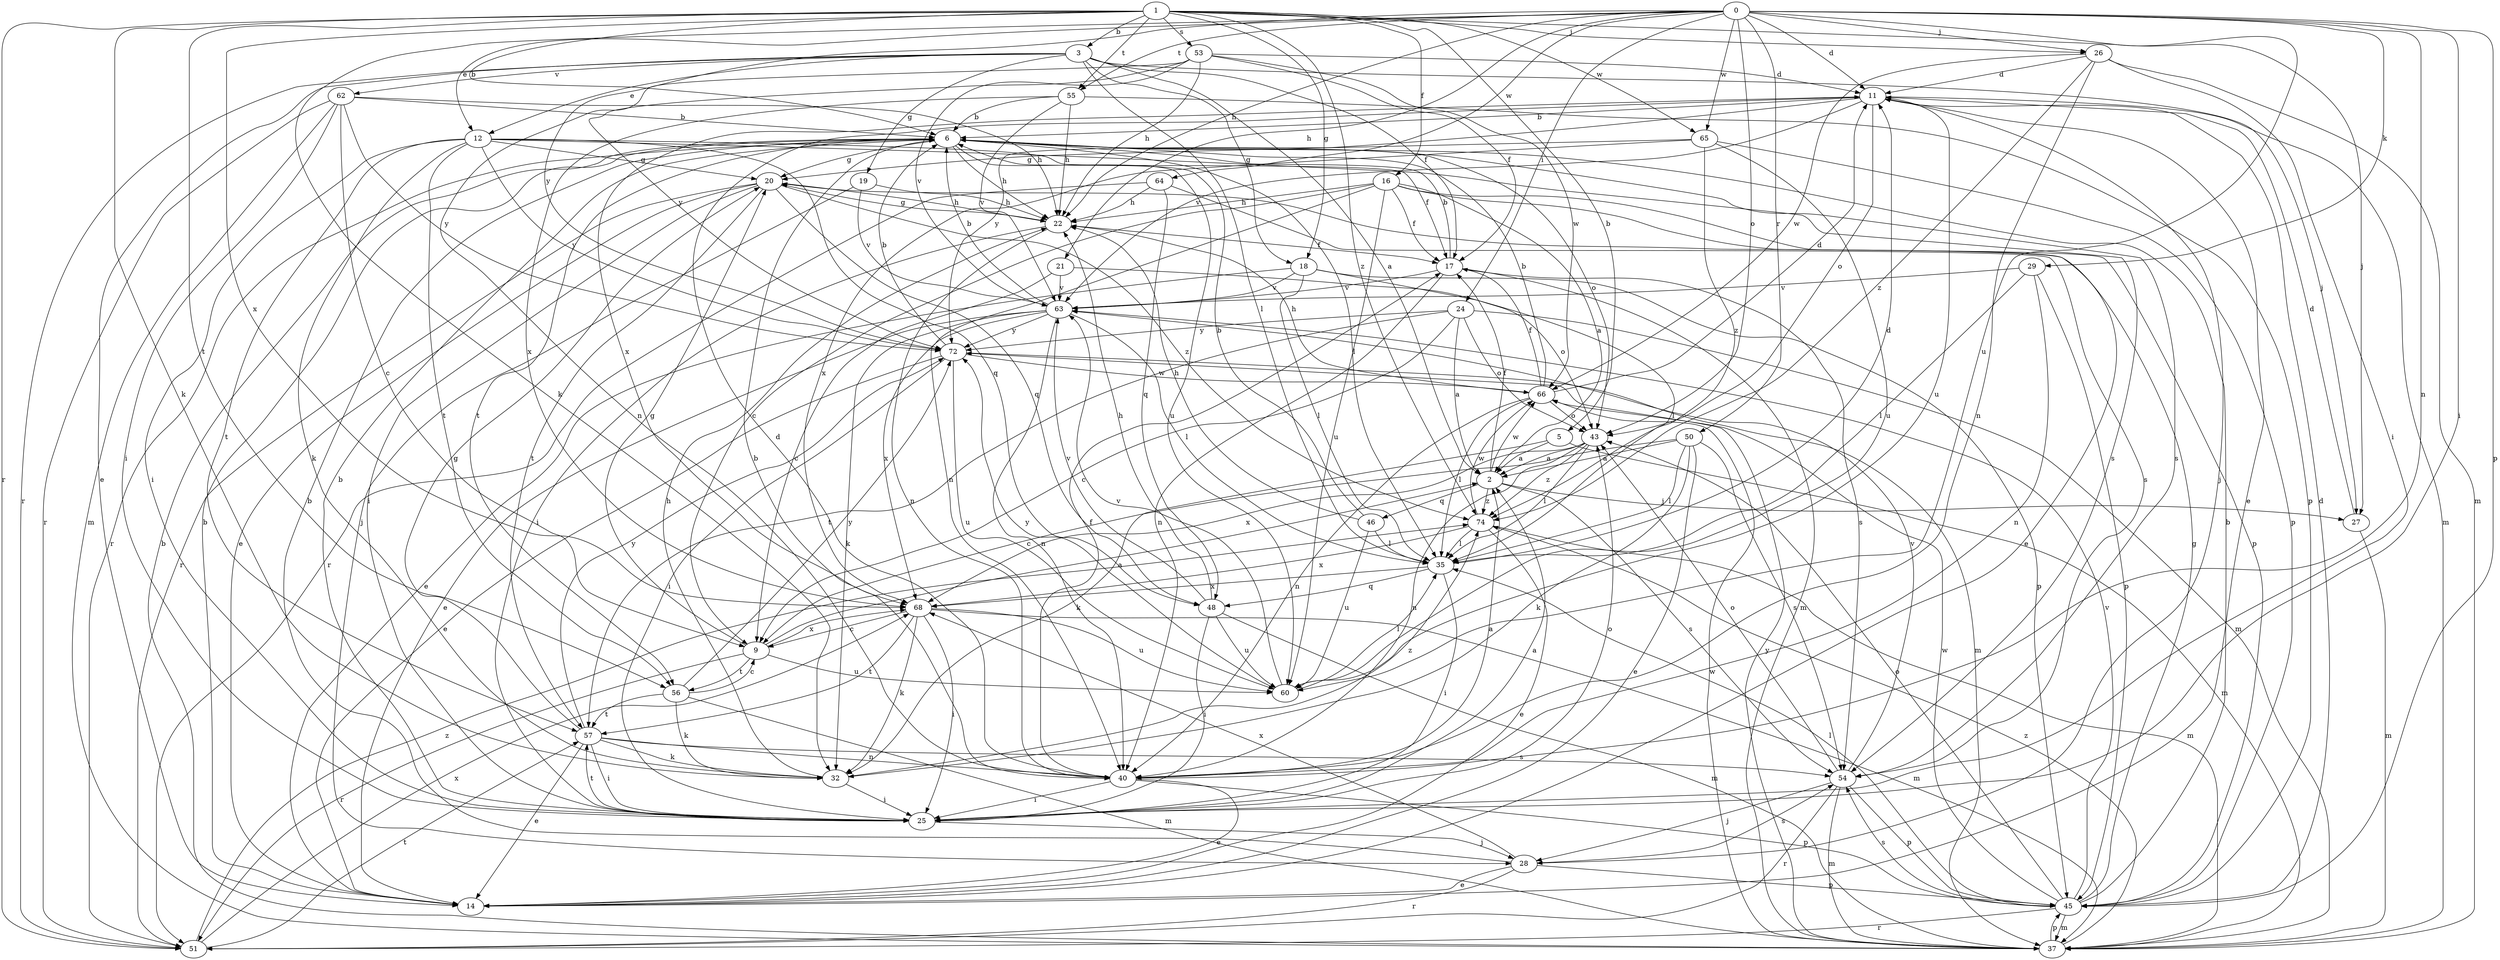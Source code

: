 strict digraph  {
0;
1;
2;
3;
5;
6;
9;
11;
12;
14;
16;
17;
18;
19;
20;
21;
22;
24;
25;
26;
27;
28;
29;
32;
35;
37;
40;
43;
45;
46;
48;
50;
51;
53;
54;
55;
56;
57;
60;
62;
63;
64;
65;
66;
68;
72;
74;
0 -> 11  [label=d];
0 -> 12  [label=e];
0 -> 21  [label=h];
0 -> 22  [label=h];
0 -> 24  [label=i];
0 -> 25  [label=i];
0 -> 26  [label=j];
0 -> 29  [label=k];
0 -> 32  [label=k];
0 -> 40  [label=n];
0 -> 43  [label=o];
0 -> 45  [label=p];
0 -> 50  [label=r];
0 -> 55  [label=t];
0 -> 60  [label=u];
0 -> 64  [label=w];
0 -> 65  [label=w];
0 -> 72  [label=y];
1 -> 3  [label=b];
1 -> 5  [label=b];
1 -> 6  [label=b];
1 -> 16  [label=f];
1 -> 18  [label=g];
1 -> 26  [label=j];
1 -> 27  [label=j];
1 -> 32  [label=k];
1 -> 51  [label=r];
1 -> 53  [label=s];
1 -> 55  [label=t];
1 -> 56  [label=t];
1 -> 65  [label=w];
1 -> 68  [label=x];
1 -> 74  [label=z];
2 -> 17  [label=f];
2 -> 27  [label=j];
2 -> 46  [label=q];
2 -> 54  [label=s];
2 -> 66  [label=w];
2 -> 74  [label=z];
3 -> 2  [label=a];
3 -> 12  [label=e];
3 -> 14  [label=e];
3 -> 17  [label=f];
3 -> 18  [label=g];
3 -> 19  [label=g];
3 -> 27  [label=j];
3 -> 35  [label=l];
3 -> 51  [label=r];
3 -> 62  [label=v];
5 -> 2  [label=a];
5 -> 32  [label=k];
5 -> 37  [label=m];
6 -> 20  [label=g];
6 -> 22  [label=h];
6 -> 35  [label=l];
6 -> 43  [label=o];
6 -> 51  [label=r];
6 -> 54  [label=s];
6 -> 56  [label=t];
6 -> 60  [label=u];
9 -> 2  [label=a];
9 -> 20  [label=g];
9 -> 51  [label=r];
9 -> 56  [label=t];
9 -> 60  [label=u];
9 -> 68  [label=x];
11 -> 6  [label=b];
11 -> 14  [label=e];
11 -> 28  [label=j];
11 -> 37  [label=m];
11 -> 43  [label=o];
11 -> 60  [label=u];
11 -> 63  [label=v];
11 -> 68  [label=x];
11 -> 72  [label=y];
12 -> 17  [label=f];
12 -> 20  [label=g];
12 -> 25  [label=i];
12 -> 32  [label=k];
12 -> 48  [label=q];
12 -> 54  [label=s];
12 -> 56  [label=t];
12 -> 57  [label=t];
12 -> 72  [label=y];
14 -> 6  [label=b];
16 -> 2  [label=a];
16 -> 9  [label=c];
16 -> 14  [label=e];
16 -> 17  [label=f];
16 -> 22  [label=h];
16 -> 40  [label=n];
16 -> 45  [label=p];
16 -> 60  [label=u];
17 -> 6  [label=b];
17 -> 37  [label=m];
17 -> 40  [label=n];
17 -> 54  [label=s];
17 -> 63  [label=v];
18 -> 14  [label=e];
18 -> 35  [label=l];
18 -> 43  [label=o];
18 -> 45  [label=p];
18 -> 63  [label=v];
19 -> 22  [label=h];
19 -> 28  [label=j];
19 -> 63  [label=v];
20 -> 14  [label=e];
20 -> 22  [label=h];
20 -> 25  [label=i];
20 -> 48  [label=q];
20 -> 51  [label=r];
20 -> 57  [label=t];
20 -> 74  [label=z];
21 -> 9  [label=c];
21 -> 35  [label=l];
21 -> 63  [label=v];
22 -> 17  [label=f];
22 -> 20  [label=g];
22 -> 25  [label=i];
22 -> 40  [label=n];
24 -> 2  [label=a];
24 -> 9  [label=c];
24 -> 37  [label=m];
24 -> 43  [label=o];
24 -> 57  [label=t];
24 -> 72  [label=y];
25 -> 2  [label=a];
25 -> 6  [label=b];
25 -> 28  [label=j];
25 -> 43  [label=o];
25 -> 57  [label=t];
26 -> 11  [label=d];
26 -> 25  [label=i];
26 -> 37  [label=m];
26 -> 40  [label=n];
26 -> 66  [label=w];
26 -> 74  [label=z];
27 -> 11  [label=d];
27 -> 37  [label=m];
28 -> 6  [label=b];
28 -> 14  [label=e];
28 -> 45  [label=p];
28 -> 51  [label=r];
28 -> 54  [label=s];
28 -> 68  [label=x];
29 -> 35  [label=l];
29 -> 40  [label=n];
29 -> 45  [label=p];
29 -> 63  [label=v];
32 -> 22  [label=h];
32 -> 25  [label=i];
32 -> 74  [label=z];
35 -> 11  [label=d];
35 -> 25  [label=i];
35 -> 48  [label=q];
35 -> 68  [label=x];
37 -> 6  [label=b];
37 -> 45  [label=p];
37 -> 66  [label=w];
37 -> 72  [label=y];
37 -> 74  [label=z];
40 -> 2  [label=a];
40 -> 6  [label=b];
40 -> 11  [label=d];
40 -> 14  [label=e];
40 -> 17  [label=f];
40 -> 25  [label=i];
40 -> 45  [label=p];
43 -> 2  [label=a];
43 -> 35  [label=l];
43 -> 40  [label=n];
43 -> 68  [label=x];
43 -> 74  [label=z];
45 -> 6  [label=b];
45 -> 11  [label=d];
45 -> 20  [label=g];
45 -> 35  [label=l];
45 -> 37  [label=m];
45 -> 43  [label=o];
45 -> 51  [label=r];
45 -> 54  [label=s];
45 -> 63  [label=v];
45 -> 66  [label=w];
46 -> 6  [label=b];
46 -> 22  [label=h];
46 -> 35  [label=l];
46 -> 60  [label=u];
48 -> 22  [label=h];
48 -> 25  [label=i];
48 -> 37  [label=m];
48 -> 60  [label=u];
48 -> 63  [label=v];
50 -> 2  [label=a];
50 -> 9  [label=c];
50 -> 14  [label=e];
50 -> 32  [label=k];
50 -> 35  [label=l];
50 -> 54  [label=s];
51 -> 57  [label=t];
51 -> 68  [label=x];
51 -> 74  [label=z];
53 -> 11  [label=d];
53 -> 17  [label=f];
53 -> 22  [label=h];
53 -> 40  [label=n];
53 -> 63  [label=v];
53 -> 66  [label=w];
53 -> 72  [label=y];
54 -> 28  [label=j];
54 -> 37  [label=m];
54 -> 43  [label=o];
54 -> 45  [label=p];
54 -> 51  [label=r];
54 -> 63  [label=v];
55 -> 6  [label=b];
55 -> 22  [label=h];
55 -> 45  [label=p];
55 -> 63  [label=v];
55 -> 68  [label=x];
56 -> 9  [label=c];
56 -> 32  [label=k];
56 -> 37  [label=m];
56 -> 57  [label=t];
56 -> 72  [label=y];
57 -> 14  [label=e];
57 -> 20  [label=g];
57 -> 25  [label=i];
57 -> 32  [label=k];
57 -> 40  [label=n];
57 -> 54  [label=s];
57 -> 72  [label=y];
60 -> 35  [label=l];
60 -> 63  [label=v];
60 -> 72  [label=y];
62 -> 6  [label=b];
62 -> 9  [label=c];
62 -> 22  [label=h];
62 -> 25  [label=i];
62 -> 37  [label=m];
62 -> 51  [label=r];
62 -> 72  [label=y];
63 -> 6  [label=b];
63 -> 14  [label=e];
63 -> 32  [label=k];
63 -> 35  [label=l];
63 -> 40  [label=n];
63 -> 68  [label=x];
63 -> 72  [label=y];
64 -> 22  [label=h];
64 -> 48  [label=q];
64 -> 51  [label=r];
64 -> 54  [label=s];
65 -> 20  [label=g];
65 -> 45  [label=p];
65 -> 60  [label=u];
65 -> 68  [label=x];
65 -> 74  [label=z];
66 -> 6  [label=b];
66 -> 11  [label=d];
66 -> 17  [label=f];
66 -> 22  [label=h];
66 -> 35  [label=l];
66 -> 40  [label=n];
66 -> 43  [label=o];
68 -> 9  [label=c];
68 -> 25  [label=i];
68 -> 32  [label=k];
68 -> 37  [label=m];
68 -> 57  [label=t];
68 -> 60  [label=u];
72 -> 6  [label=b];
72 -> 14  [label=e];
72 -> 25  [label=i];
72 -> 37  [label=m];
72 -> 60  [label=u];
72 -> 66  [label=w];
74 -> 14  [label=e];
74 -> 35  [label=l];
74 -> 37  [label=m];
74 -> 66  [label=w];
74 -> 68  [label=x];
}

